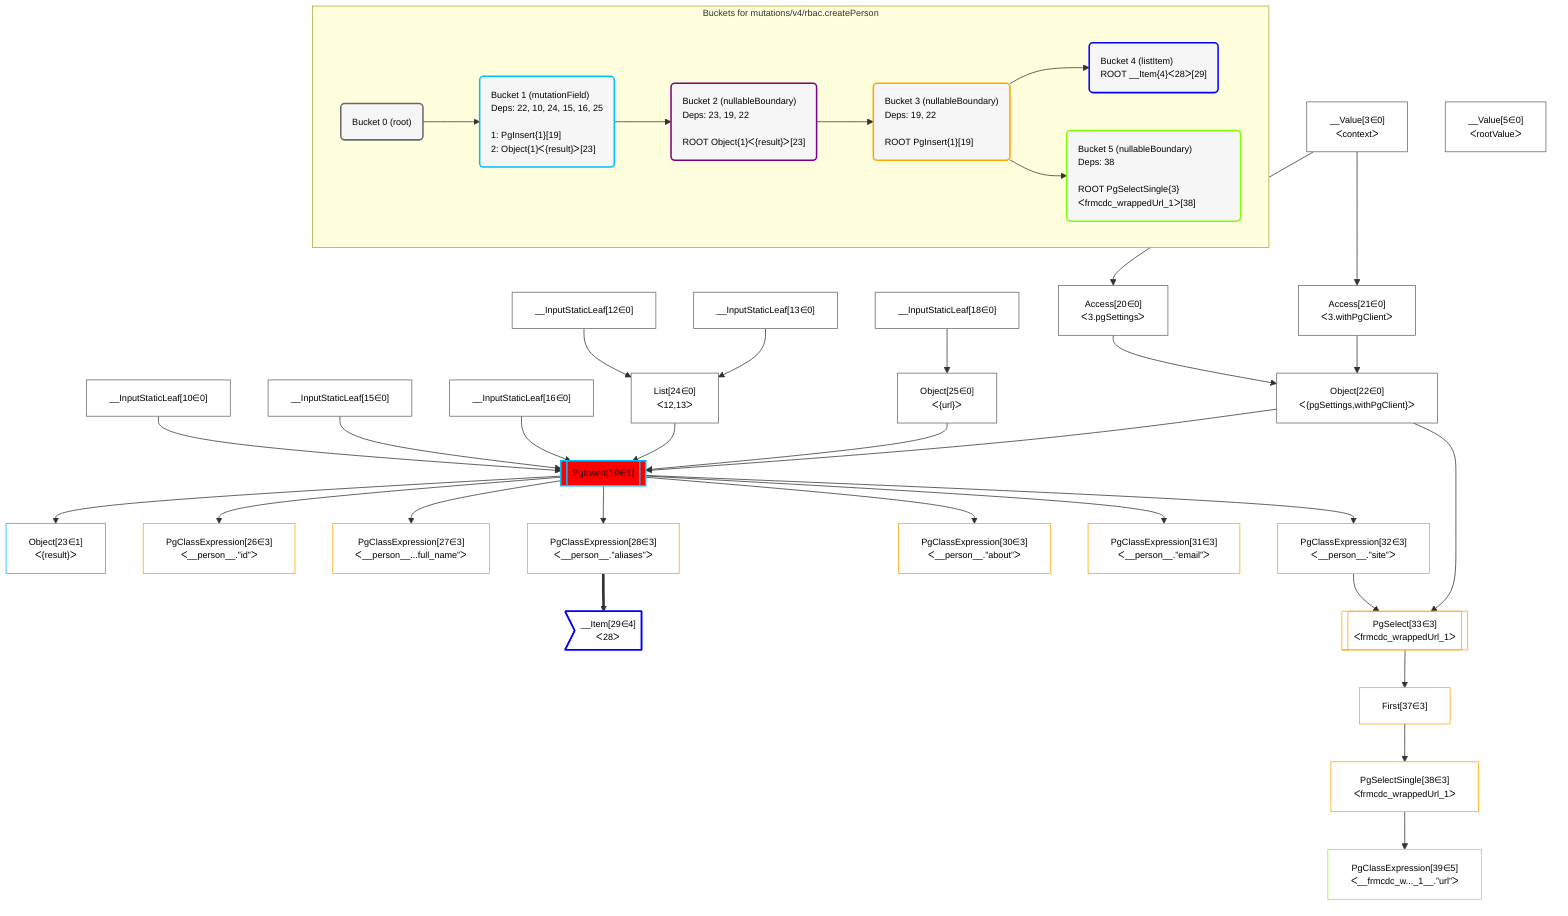 %%{init: {'themeVariables': { 'fontSize': '12px'}}}%%
graph TD
    classDef path fill:#eee,stroke:#000,color:#000
    classDef plan fill:#fff,stroke-width:1px,color:#000
    classDef itemplan fill:#fff,stroke-width:2px,color:#000
    classDef sideeffectplan fill:#f00,stroke-width:2px,color:#000
    classDef bucket fill:#f6f6f6,color:#000,stroke-width:2px,text-align:left


    %% define steps
    __Value3["__Value[3∈0]<br />ᐸcontextᐳ"]:::plan
    __Value5["__Value[5∈0]<br />ᐸrootValueᐳ"]:::plan
    __InputStaticLeaf10["__InputStaticLeaf[10∈0]"]:::plan
    __InputStaticLeaf12["__InputStaticLeaf[12∈0]"]:::plan
    __InputStaticLeaf13["__InputStaticLeaf[13∈0]"]:::plan
    __InputStaticLeaf15["__InputStaticLeaf[15∈0]"]:::plan
    __InputStaticLeaf16["__InputStaticLeaf[16∈0]"]:::plan
    __InputStaticLeaf18["__InputStaticLeaf[18∈0]"]:::plan
    Access20["Access[20∈0]<br />ᐸ3.pgSettingsᐳ"]:::plan
    Access21["Access[21∈0]<br />ᐸ3.withPgClientᐳ"]:::plan
    Object22["Object[22∈0]<br />ᐸ{pgSettings,withPgClient}ᐳ"]:::plan
    List24["List[24∈0]<br />ᐸ12,13ᐳ"]:::plan
    Object25["Object[25∈0]<br />ᐸ{url}ᐳ"]:::plan
    PgInsert19[["PgInsert[19∈1]"]]:::sideeffectplan
    Object23["Object[23∈1]<br />ᐸ{result}ᐳ"]:::plan
    PgClassExpression26["PgClassExpression[26∈3]<br />ᐸ__person__.”id”ᐳ"]:::plan
    PgClassExpression27["PgClassExpression[27∈3]<br />ᐸ__person__...full_name”ᐳ"]:::plan
    PgClassExpression28["PgClassExpression[28∈3]<br />ᐸ__person__.”aliases”ᐳ"]:::plan
    __Item29>"__Item[29∈4]<br />ᐸ28ᐳ"]:::itemplan
    PgClassExpression30["PgClassExpression[30∈3]<br />ᐸ__person__.”about”ᐳ"]:::plan
    PgClassExpression31["PgClassExpression[31∈3]<br />ᐸ__person__.”email”ᐳ"]:::plan
    PgClassExpression32["PgClassExpression[32∈3]<br />ᐸ__person__.”site”ᐳ"]:::plan
    PgSelect33[["PgSelect[33∈3]<br />ᐸfrmcdc_wrappedUrl_1ᐳ"]]:::plan
    First37["First[37∈3]"]:::plan
    PgSelectSingle38["PgSelectSingle[38∈3]<br />ᐸfrmcdc_wrappedUrl_1ᐳ"]:::plan
    PgClassExpression39["PgClassExpression[39∈5]<br />ᐸ__frmcdc_w..._1__.”url”ᐳ"]:::plan

    %% plan dependencies
    __Value3 --> Access20
    __Value3 --> Access21
    Access20 & Access21 --> Object22
    __InputStaticLeaf12 & __InputStaticLeaf13 --> List24
    __InputStaticLeaf18 --> Object25
    Object22 & __InputStaticLeaf10 & List24 & __InputStaticLeaf15 & __InputStaticLeaf16 & Object25 --> PgInsert19
    PgInsert19 --> Object23
    PgInsert19 --> PgClassExpression26
    PgInsert19 --> PgClassExpression27
    PgInsert19 --> PgClassExpression28
    PgClassExpression28 ==> __Item29
    PgInsert19 --> PgClassExpression30
    PgInsert19 --> PgClassExpression31
    PgInsert19 --> PgClassExpression32
    Object22 & PgClassExpression32 --> PgSelect33
    PgSelect33 --> First37
    First37 --> PgSelectSingle38
    PgSelectSingle38 --> PgClassExpression39

    subgraph "Buckets for mutations/v4/rbac.createPerson"
    Bucket0("Bucket 0 (root)"):::bucket
    classDef bucket0 stroke:#696969
    class Bucket0,__Value3,__Value5,__InputStaticLeaf10,__InputStaticLeaf12,__InputStaticLeaf13,__InputStaticLeaf15,__InputStaticLeaf16,__InputStaticLeaf18,Access20,Access21,Object22,List24,Object25 bucket0
    Bucket1("Bucket 1 (mutationField)<br />Deps: 22, 10, 24, 15, 16, 25<br /><br />1: PgInsert{1}[19]<br />2: Object{1}ᐸ{result}ᐳ[23]"):::bucket
    classDef bucket1 stroke:#00bfff
    class Bucket1,PgInsert19,Object23 bucket1
    Bucket2("Bucket 2 (nullableBoundary)<br />Deps: 23, 19, 22<br /><br />ROOT Object{1}ᐸ{result}ᐳ[23]"):::bucket
    classDef bucket2 stroke:#7f007f
    class Bucket2 bucket2
    Bucket3("Bucket 3 (nullableBoundary)<br />Deps: 19, 22<br /><br />ROOT PgInsert{1}[19]"):::bucket
    classDef bucket3 stroke:#ffa500
    class Bucket3,PgClassExpression26,PgClassExpression27,PgClassExpression28,PgClassExpression30,PgClassExpression31,PgClassExpression32,PgSelect33,First37,PgSelectSingle38 bucket3
    Bucket4("Bucket 4 (listItem)<br />ROOT __Item{4}ᐸ28ᐳ[29]"):::bucket
    classDef bucket4 stroke:#0000ff
    class Bucket4,__Item29 bucket4
    Bucket5("Bucket 5 (nullableBoundary)<br />Deps: 38<br /><br />ROOT PgSelectSingle{3}ᐸfrmcdc_wrappedUrl_1ᐳ[38]"):::bucket
    classDef bucket5 stroke:#7fff00
    class Bucket5,PgClassExpression39 bucket5
    Bucket0 --> Bucket1
    Bucket1 --> Bucket2
    Bucket2 --> Bucket3
    Bucket3 --> Bucket4 & Bucket5
    end